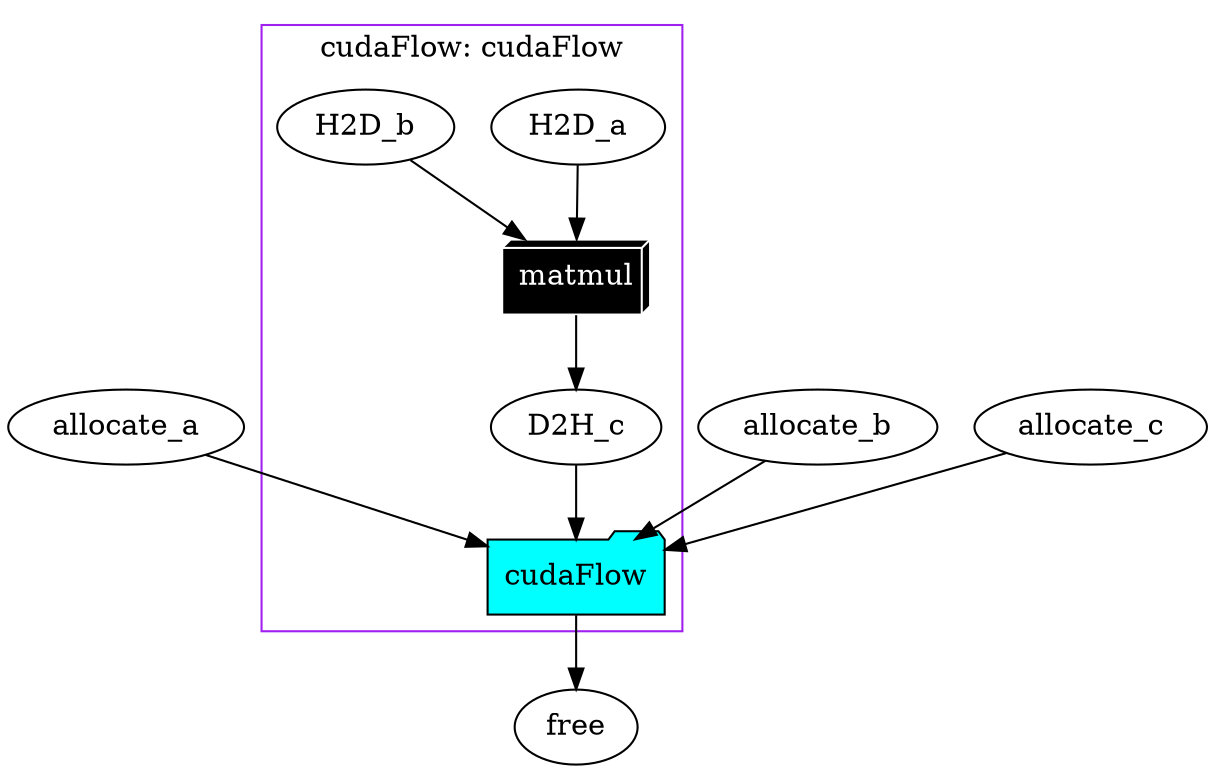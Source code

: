 digraph Taskflow {
p0x5558af970f10[label="allocate_a" ];
p0x5558af970f10 -> p0x5558af971240;
p0x5558af971020[label="allocate_b" ];
p0x5558af971020 -> p0x5558af971240;
p0x5558af971130[label="allocate_c" ];
p0x5558af971130 -> p0x5558af971240;
p0x5558af971240[label="cudaFlow" shape=folder fillcolor=cyan style=filled];
p0x5558af971240 -> p0x5558af971350;
subgraph cluster_p0x5558af971240 {
label="cudaFlow: cudaFlow";
color="purple"
p0x7f6fd8000b20[label="H2D_a"];
p0x7f6fd8000b20 -> p0x7f6fd8000db0;
p0x7f6fd8000c00[label="H2D_b"];
p0x7f6fd8000c00 -> p0x7f6fd8000db0;
p0x7f6fd8000ce0[label="D2H_c"];
p0x7f6fd8000ce0 -> p0x5558af971240;
p0x7f6fd8000db0[label="matmul" style="filled" color="white" fillcolor="black" fontcolor="white" shape="box3d"];
p0x7f6fd8000db0 -> p0x7f6fd8000ce0;
}
p0x5558af971350[label="free" ];
}

